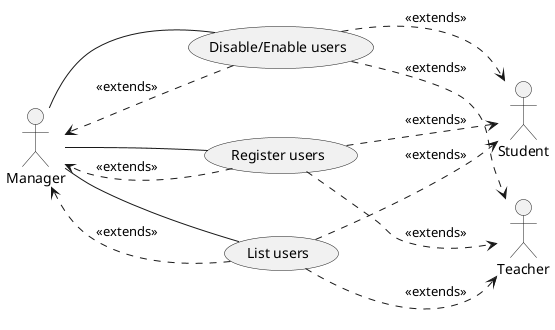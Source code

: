 @startuml
'https://plantuml.com/use-case-diagram

left to right direction
actor Manager
actor Teacher
actor Student

Manager -- (Register users)
Manager -- (Disable/Enable users)
Manager -- (List users)

(Register users) ..> (Teacher) : <<extends>>
(Register users) ..> (Student) : <<extends>>
(Register users) ..> (Manager) : <<extends>>
(Disable/Enable users) ..> (Teacher) : <<extends>>
(Disable/Enable users) ..> (Student) : <<extends>>
(Disable/Enable users) ..> (Manager) : <<extends>>
(List users) ..> (Teacher) : <<extends>>
(List users) ..> (Student) : <<extends>>
(List users) ..> (Manager) : <<extends>>

@enduml